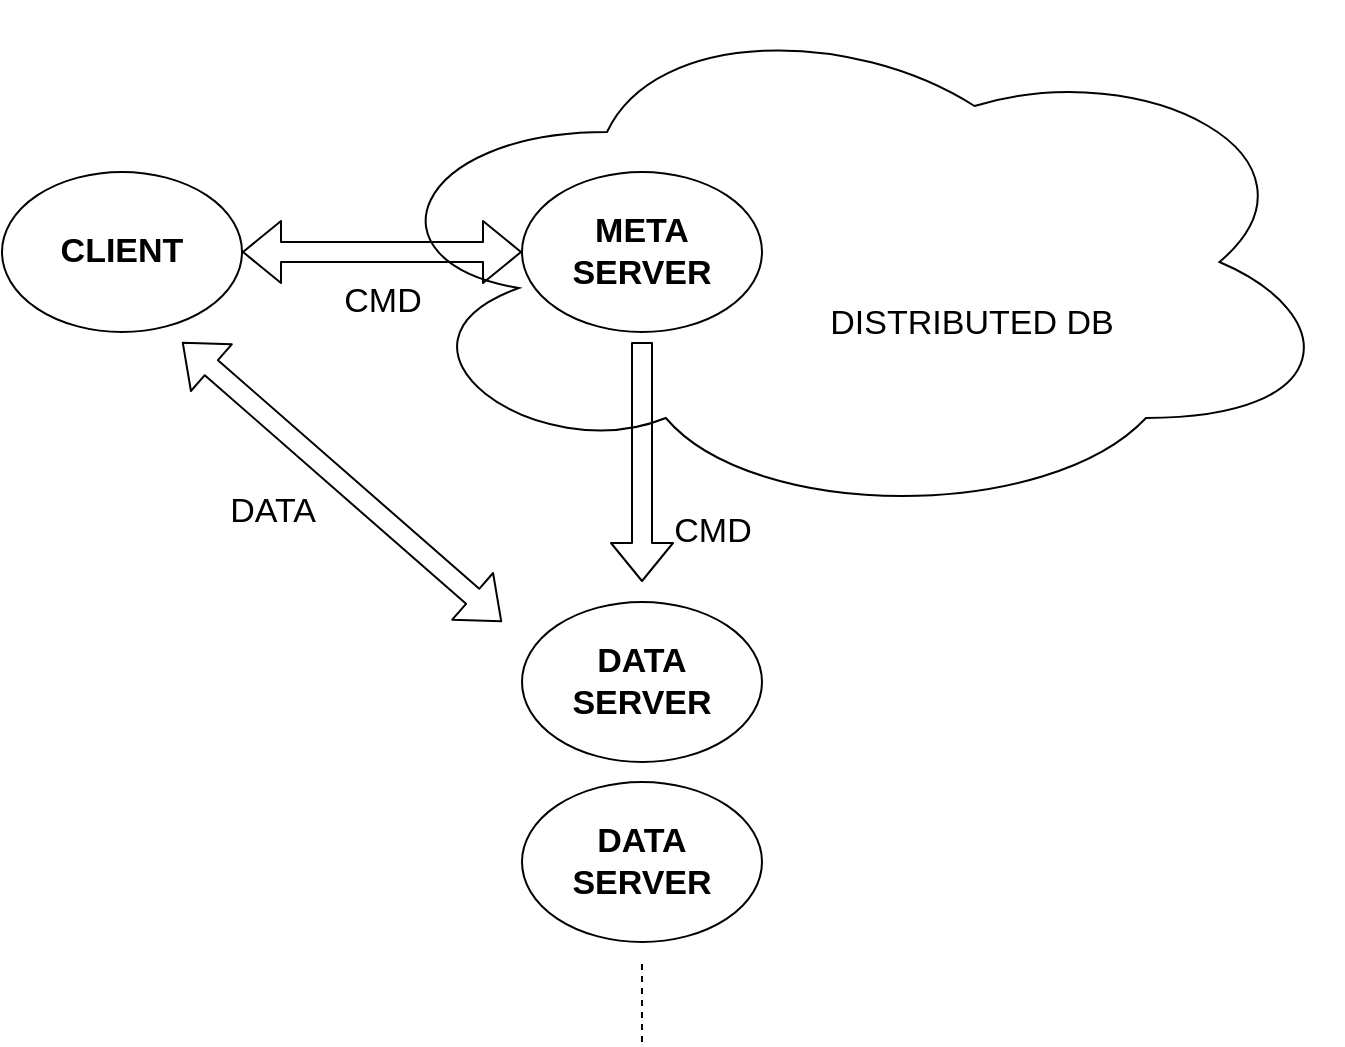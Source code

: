 <mxfile version="12.5.3" type="device"><diagram id="y89MrfWLMU9ORmujlVuL" name="Page-1"><mxGraphModel dx="866" dy="515" grid="1" gridSize="10" guides="1" tooltips="1" connect="1" arrows="1" fold="1" page="1" pageScale="1" pageWidth="827" pageHeight="1169" math="0" shadow="0"><root><mxCell id="0"/><mxCell id="1" parent="0"/><mxCell id="TaSZ-3k7HtSOT46r6X2M-12" value="&lt;blockquote style=&quot;margin: 0 0 0 40px ; border: none ; padding: 0px&quot;&gt;&lt;blockquote style=&quot;margin: 0 0 0 40px ; border: none ; padding: 0px&quot;&gt;&lt;blockquote style=&quot;margin: 0 0 0 40px ; border: none ; padding: 0px&quot;&gt;&lt;br&gt;&lt;/blockquote&gt;&lt;blockquote style=&quot;margin: 0 0 0 40px ; border: none ; padding: 0px&quot;&gt;&lt;br&gt;&lt;/blockquote&gt;&lt;blockquote style=&quot;margin: 0 0 0 40px ; border: none ; padding: 0px&quot;&gt;&lt;br&gt;&lt;/blockquote&gt;&lt;blockquote style=&quot;margin: 0 0 0 40px ; border: none ; padding: 0px&quot;&gt;DISTRIBUTED DB&lt;/blockquote&gt;&lt;/blockquote&gt;&lt;/blockquote&gt;" style="ellipse;shape=cloud;whiteSpace=wrap;html=1;fontSize=17;" vertex="1" parent="1"><mxGeometry x="240" width="490" height="260" as="geometry"/></mxCell><mxCell id="TcEiIGRqbE9srzs29XWU-2" value="CLIENT" style="ellipse;whiteSpace=wrap;html=1;fontStyle=1;fontSize=17;" parent="1" vertex="1"><mxGeometry x="60" y="85" width="120" height="80" as="geometry"/></mxCell><mxCell id="TcEiIGRqbE9srzs29XWU-3" value="META SERVER" style="ellipse;whiteSpace=wrap;html=1;fontStyle=1;fontSize=17;" parent="1" vertex="1"><mxGeometry x="320" y="85" width="120" height="80" as="geometry"/></mxCell><mxCell id="TcEiIGRqbE9srzs29XWU-5" value="CMD" style="text;html=1;align=center;verticalAlign=middle;resizable=0;points=[];autosize=1;fontSize=17;" parent="1" vertex="1"><mxGeometry x="225" y="135" width="50" height="30" as="geometry"/></mxCell><mxCell id="TcEiIGRqbE9srzs29XWU-6" value="" style="shape=flexArrow;endArrow=classic;startArrow=classic;html=1;fontSize=17;exitX=1;exitY=0.5;exitDx=0;exitDy=0;entryX=0;entryY=0.5;entryDx=0;entryDy=0;" parent="1" source="TcEiIGRqbE9srzs29XWU-2" target="TcEiIGRqbE9srzs29XWU-3" edge="1"><mxGeometry width="50" height="50" relative="1" as="geometry"><mxPoint x="60" y="245" as="sourcePoint"/><mxPoint x="110" y="195" as="targetPoint"/></mxGeometry></mxCell><mxCell id="TaSZ-3k7HtSOT46r6X2M-3" value="DATA SERVER" style="ellipse;whiteSpace=wrap;html=1;fontStyle=1;fontSize=17;" vertex="1" parent="1"><mxGeometry x="320" y="300" width="120" height="80" as="geometry"/></mxCell><mxCell id="TaSZ-3k7HtSOT46r6X2M-4" value="DATA SERVER" style="ellipse;whiteSpace=wrap;html=1;fontStyle=1;fontSize=17;" vertex="1" parent="1"><mxGeometry x="320" y="390" width="120" height="80" as="geometry"/></mxCell><mxCell id="TaSZ-3k7HtSOT46r6X2M-5" value="" style="endArrow=none;dashed=1;html=1;fontSize=17;" edge="1" parent="1"><mxGeometry width="50" height="50" relative="1" as="geometry"><mxPoint x="380" y="520" as="sourcePoint"/><mxPoint x="380" y="480" as="targetPoint"/></mxGeometry></mxCell><mxCell id="TaSZ-3k7HtSOT46r6X2M-6" value="" style="shape=flexArrow;endArrow=classic;startArrow=classic;html=1;fontSize=17;" edge="1" parent="1"><mxGeometry width="50" height="50" relative="1" as="geometry"><mxPoint x="150" y="170" as="sourcePoint"/><mxPoint x="310" y="310" as="targetPoint"/></mxGeometry></mxCell><mxCell id="TaSZ-3k7HtSOT46r6X2M-7" value="DATA" style="text;html=1;align=center;verticalAlign=middle;resizable=0;points=[];autosize=1;fontSize=17;" vertex="1" parent="1"><mxGeometry x="165" y="240" width="60" height="30" as="geometry"/></mxCell><mxCell id="TaSZ-3k7HtSOT46r6X2M-8" value="" style="shape=flexArrow;endArrow=classic;html=1;fontSize=17;" edge="1" parent="1"><mxGeometry width="50" height="50" relative="1" as="geometry"><mxPoint x="380" y="170" as="sourcePoint"/><mxPoint x="380" y="290" as="targetPoint"/></mxGeometry></mxCell><mxCell id="TaSZ-3k7HtSOT46r6X2M-9" value="CMD" style="text;html=1;align=center;verticalAlign=middle;resizable=0;points=[];autosize=1;fontSize=17;" vertex="1" parent="1"><mxGeometry x="390" y="250" width="50" height="30" as="geometry"/></mxCell></root></mxGraphModel></diagram></mxfile>